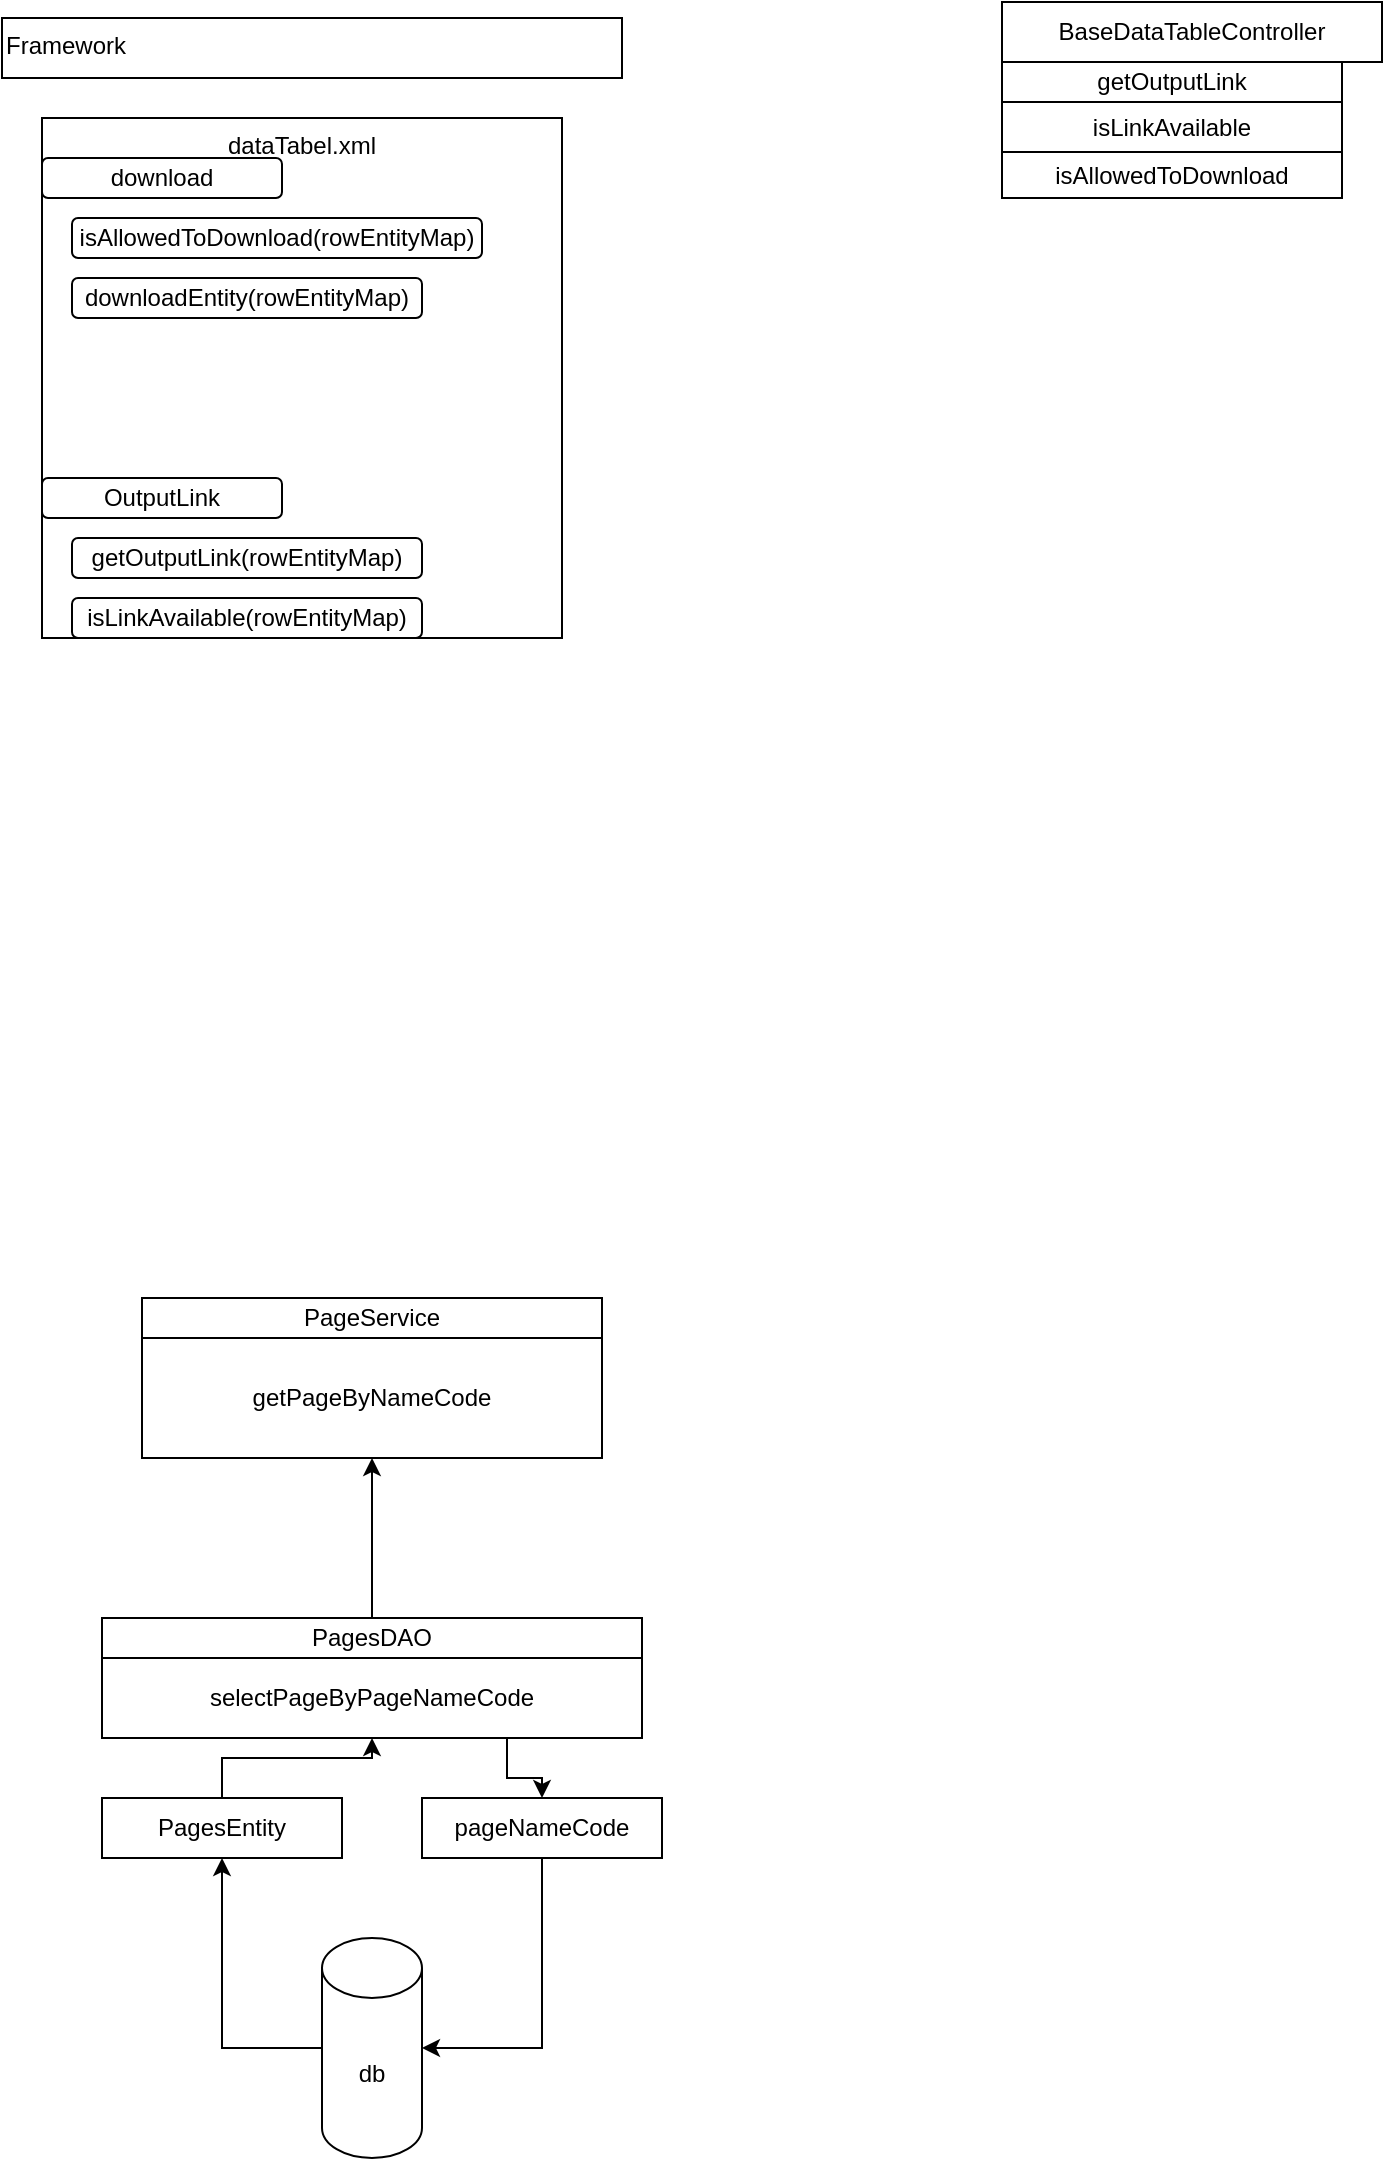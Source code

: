 <mxfile version="17.1.3" type="github">
  <diagram id="PeAHsRS-UC3fdz-MigEF" name="Page-1">
    <mxGraphModel dx="1580" dy="838" grid="1" gridSize="10" guides="1" tooltips="1" connect="1" arrows="1" fold="1" page="1" pageScale="1" pageWidth="1169" pageHeight="1654" math="0" shadow="0">
      <root>
        <mxCell id="0" />
        <mxCell id="1" parent="0" />
        <mxCell id="ShHbmUVOXLzFGARK76cm-1" value="Framework" style="whiteSpace=wrap;html=1;align=left;verticalAlign=top;" vertex="1" parent="1">
          <mxGeometry x="50" y="90" width="310" height="30" as="geometry" />
        </mxCell>
        <mxCell id="ShHbmUVOXLzFGARK76cm-12" value="getPageByNameCode" style="rounded=0;whiteSpace=wrap;html=1;" vertex="1" parent="1">
          <mxGeometry x="120" y="750" width="230" height="60" as="geometry" />
        </mxCell>
        <mxCell id="ShHbmUVOXLzFGARK76cm-14" value="dataTabel.xml" style="rounded=0;whiteSpace=wrap;html=1;verticalAlign=top;" vertex="1" parent="1">
          <mxGeometry x="70" y="140" width="260" height="260" as="geometry" />
        </mxCell>
        <mxCell id="ShHbmUVOXLzFGARK76cm-8" value="isLinkAvailable(rowEntityMap)" style="rounded=1;whiteSpace=wrap;html=1;" vertex="1" parent="1">
          <mxGeometry x="85" y="380" width="175" height="20" as="geometry" />
        </mxCell>
        <mxCell id="ShHbmUVOXLzFGARK76cm-9" value="getOutputLink(rowEntityMap)" style="rounded=1;whiteSpace=wrap;html=1;" vertex="1" parent="1">
          <mxGeometry x="85" y="350" width="175" height="20" as="geometry" />
        </mxCell>
        <mxCell id="ShHbmUVOXLzFGARK76cm-10" value="OutputLink" style="rounded=1;whiteSpace=wrap;html=1;" vertex="1" parent="1">
          <mxGeometry x="70" y="320" width="120" height="20" as="geometry" />
        </mxCell>
        <mxCell id="ShHbmUVOXLzFGARK76cm-6" value="download" style="rounded=1;whiteSpace=wrap;html=1;" vertex="1" parent="1">
          <mxGeometry x="70" y="160" width="120" height="20" as="geometry" />
        </mxCell>
        <mxCell id="ShHbmUVOXLzFGARK76cm-7" value="isAllowedToDownload(rowEntityMap)" style="rounded=1;whiteSpace=wrap;html=1;" vertex="1" parent="1">
          <mxGeometry x="85" y="190" width="205" height="20" as="geometry" />
        </mxCell>
        <mxCell id="ShHbmUVOXLzFGARK76cm-11" value="downloadEntity(rowEntityMap)" style="rounded=1;whiteSpace=wrap;html=1;" vertex="1" parent="1">
          <mxGeometry x="85" y="220" width="175" height="20" as="geometry" />
        </mxCell>
        <mxCell id="ShHbmUVOXLzFGARK76cm-15" value="PageService" style="rounded=0;whiteSpace=wrap;html=1;" vertex="1" parent="1">
          <mxGeometry x="120" y="730" width="230" height="20" as="geometry" />
        </mxCell>
        <mxCell id="ShHbmUVOXLzFGARK76cm-28" style="edgeStyle=orthogonalEdgeStyle;rounded=0;orthogonalLoop=1;jettySize=auto;html=1;exitX=0.75;exitY=1;exitDx=0;exitDy=0;" edge="1" parent="1" source="ShHbmUVOXLzFGARK76cm-16" target="ShHbmUVOXLzFGARK76cm-26">
          <mxGeometry relative="1" as="geometry" />
        </mxCell>
        <mxCell id="ShHbmUVOXLzFGARK76cm-16" value="selectPageByPageNameCode" style="whiteSpace=wrap;html=1;" vertex="1" parent="1">
          <mxGeometry x="100" y="910" width="270" height="40" as="geometry" />
        </mxCell>
        <mxCell id="ShHbmUVOXLzFGARK76cm-25" style="edgeStyle=orthogonalEdgeStyle;rounded=0;orthogonalLoop=1;jettySize=auto;html=1;exitX=0.5;exitY=0;exitDx=0;exitDy=0;entryX=0.5;entryY=1;entryDx=0;entryDy=0;" edge="1" parent="1" source="ShHbmUVOXLzFGARK76cm-20" target="ShHbmUVOXLzFGARK76cm-12">
          <mxGeometry relative="1" as="geometry" />
        </mxCell>
        <mxCell id="ShHbmUVOXLzFGARK76cm-20" value="PagesDAO" style="rounded=0;whiteSpace=wrap;html=1;" vertex="1" parent="1">
          <mxGeometry x="100" y="890" width="270" height="20" as="geometry" />
        </mxCell>
        <mxCell id="ShHbmUVOXLzFGARK76cm-30" style="edgeStyle=orthogonalEdgeStyle;rounded=0;orthogonalLoop=1;jettySize=auto;html=1;exitX=0;exitY=0.5;exitDx=0;exitDy=0;exitPerimeter=0;entryX=0.5;entryY=1;entryDx=0;entryDy=0;" edge="1" parent="1" source="ShHbmUVOXLzFGARK76cm-21" target="ShHbmUVOXLzFGARK76cm-27">
          <mxGeometry relative="1" as="geometry" />
        </mxCell>
        <mxCell id="ShHbmUVOXLzFGARK76cm-21" value="db" style="shape=cylinder3;whiteSpace=wrap;html=1;boundedLbl=1;backgroundOutline=1;size=15;" vertex="1" parent="1">
          <mxGeometry x="210" y="1050" width="50" height="110" as="geometry" />
        </mxCell>
        <mxCell id="ShHbmUVOXLzFGARK76cm-29" style="edgeStyle=orthogonalEdgeStyle;rounded=0;orthogonalLoop=1;jettySize=auto;html=1;exitX=0.5;exitY=1;exitDx=0;exitDy=0;entryX=1;entryY=0.5;entryDx=0;entryDy=0;entryPerimeter=0;" edge="1" parent="1" source="ShHbmUVOXLzFGARK76cm-26" target="ShHbmUVOXLzFGARK76cm-21">
          <mxGeometry relative="1" as="geometry" />
        </mxCell>
        <mxCell id="ShHbmUVOXLzFGARK76cm-26" value="pageNameCode" style="rounded=0;whiteSpace=wrap;html=1;" vertex="1" parent="1">
          <mxGeometry x="260" y="980" width="120" height="30" as="geometry" />
        </mxCell>
        <mxCell id="ShHbmUVOXLzFGARK76cm-31" style="edgeStyle=orthogonalEdgeStyle;rounded=0;orthogonalLoop=1;jettySize=auto;html=1;exitX=0.5;exitY=0;exitDx=0;exitDy=0;" edge="1" parent="1" source="ShHbmUVOXLzFGARK76cm-27" target="ShHbmUVOXLzFGARK76cm-16">
          <mxGeometry relative="1" as="geometry" />
        </mxCell>
        <mxCell id="ShHbmUVOXLzFGARK76cm-27" value="PagesEntity" style="rounded=0;whiteSpace=wrap;html=1;" vertex="1" parent="1">
          <mxGeometry x="100" y="980" width="120" height="30" as="geometry" />
        </mxCell>
        <mxCell id="ShHbmUVOXLzFGARK76cm-32" value="BaseDataTableController" style="rounded=0;whiteSpace=wrap;html=1;" vertex="1" parent="1">
          <mxGeometry x="550" y="82" width="190" height="30" as="geometry" />
        </mxCell>
        <mxCell id="ShHbmUVOXLzFGARK76cm-33" value="getOutputLink" style="rounded=0;whiteSpace=wrap;html=1;" vertex="1" parent="1">
          <mxGeometry x="550" y="112" width="170" height="20" as="geometry" />
        </mxCell>
        <mxCell id="ShHbmUVOXLzFGARK76cm-34" value="isLinkAvailable" style="rounded=0;whiteSpace=wrap;html=1;" vertex="1" parent="1">
          <mxGeometry x="550" y="132" width="170" height="25" as="geometry" />
        </mxCell>
        <mxCell id="ShHbmUVOXLzFGARK76cm-35" value="isAllowedToDownload" style="rounded=0;whiteSpace=wrap;html=1;" vertex="1" parent="1">
          <mxGeometry x="550" y="157" width="170" height="23" as="geometry" />
        </mxCell>
      </root>
    </mxGraphModel>
  </diagram>
</mxfile>
